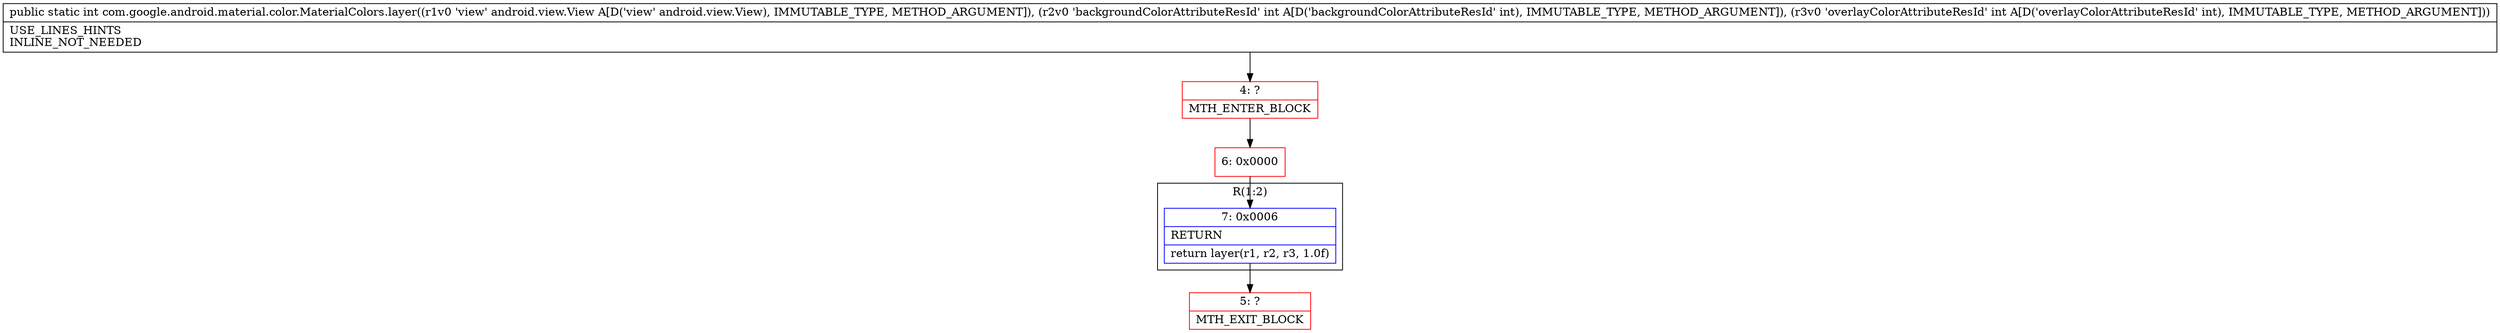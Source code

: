 digraph "CFG forcom.google.android.material.color.MaterialColors.layer(Landroid\/view\/View;II)I" {
subgraph cluster_Region_1620716917 {
label = "R(1:2)";
node [shape=record,color=blue];
Node_7 [shape=record,label="{7\:\ 0x0006|RETURN\l|return layer(r1, r2, r3, 1.0f)\l}"];
}
Node_4 [shape=record,color=red,label="{4\:\ ?|MTH_ENTER_BLOCK\l}"];
Node_6 [shape=record,color=red,label="{6\:\ 0x0000}"];
Node_5 [shape=record,color=red,label="{5\:\ ?|MTH_EXIT_BLOCK\l}"];
MethodNode[shape=record,label="{public static int com.google.android.material.color.MaterialColors.layer((r1v0 'view' android.view.View A[D('view' android.view.View), IMMUTABLE_TYPE, METHOD_ARGUMENT]), (r2v0 'backgroundColorAttributeResId' int A[D('backgroundColorAttributeResId' int), IMMUTABLE_TYPE, METHOD_ARGUMENT]), (r3v0 'overlayColorAttributeResId' int A[D('overlayColorAttributeResId' int), IMMUTABLE_TYPE, METHOD_ARGUMENT]))  | USE_LINES_HINTS\lINLINE_NOT_NEEDED\l}"];
MethodNode -> Node_4;Node_7 -> Node_5;
Node_4 -> Node_6;
Node_6 -> Node_7;
}


